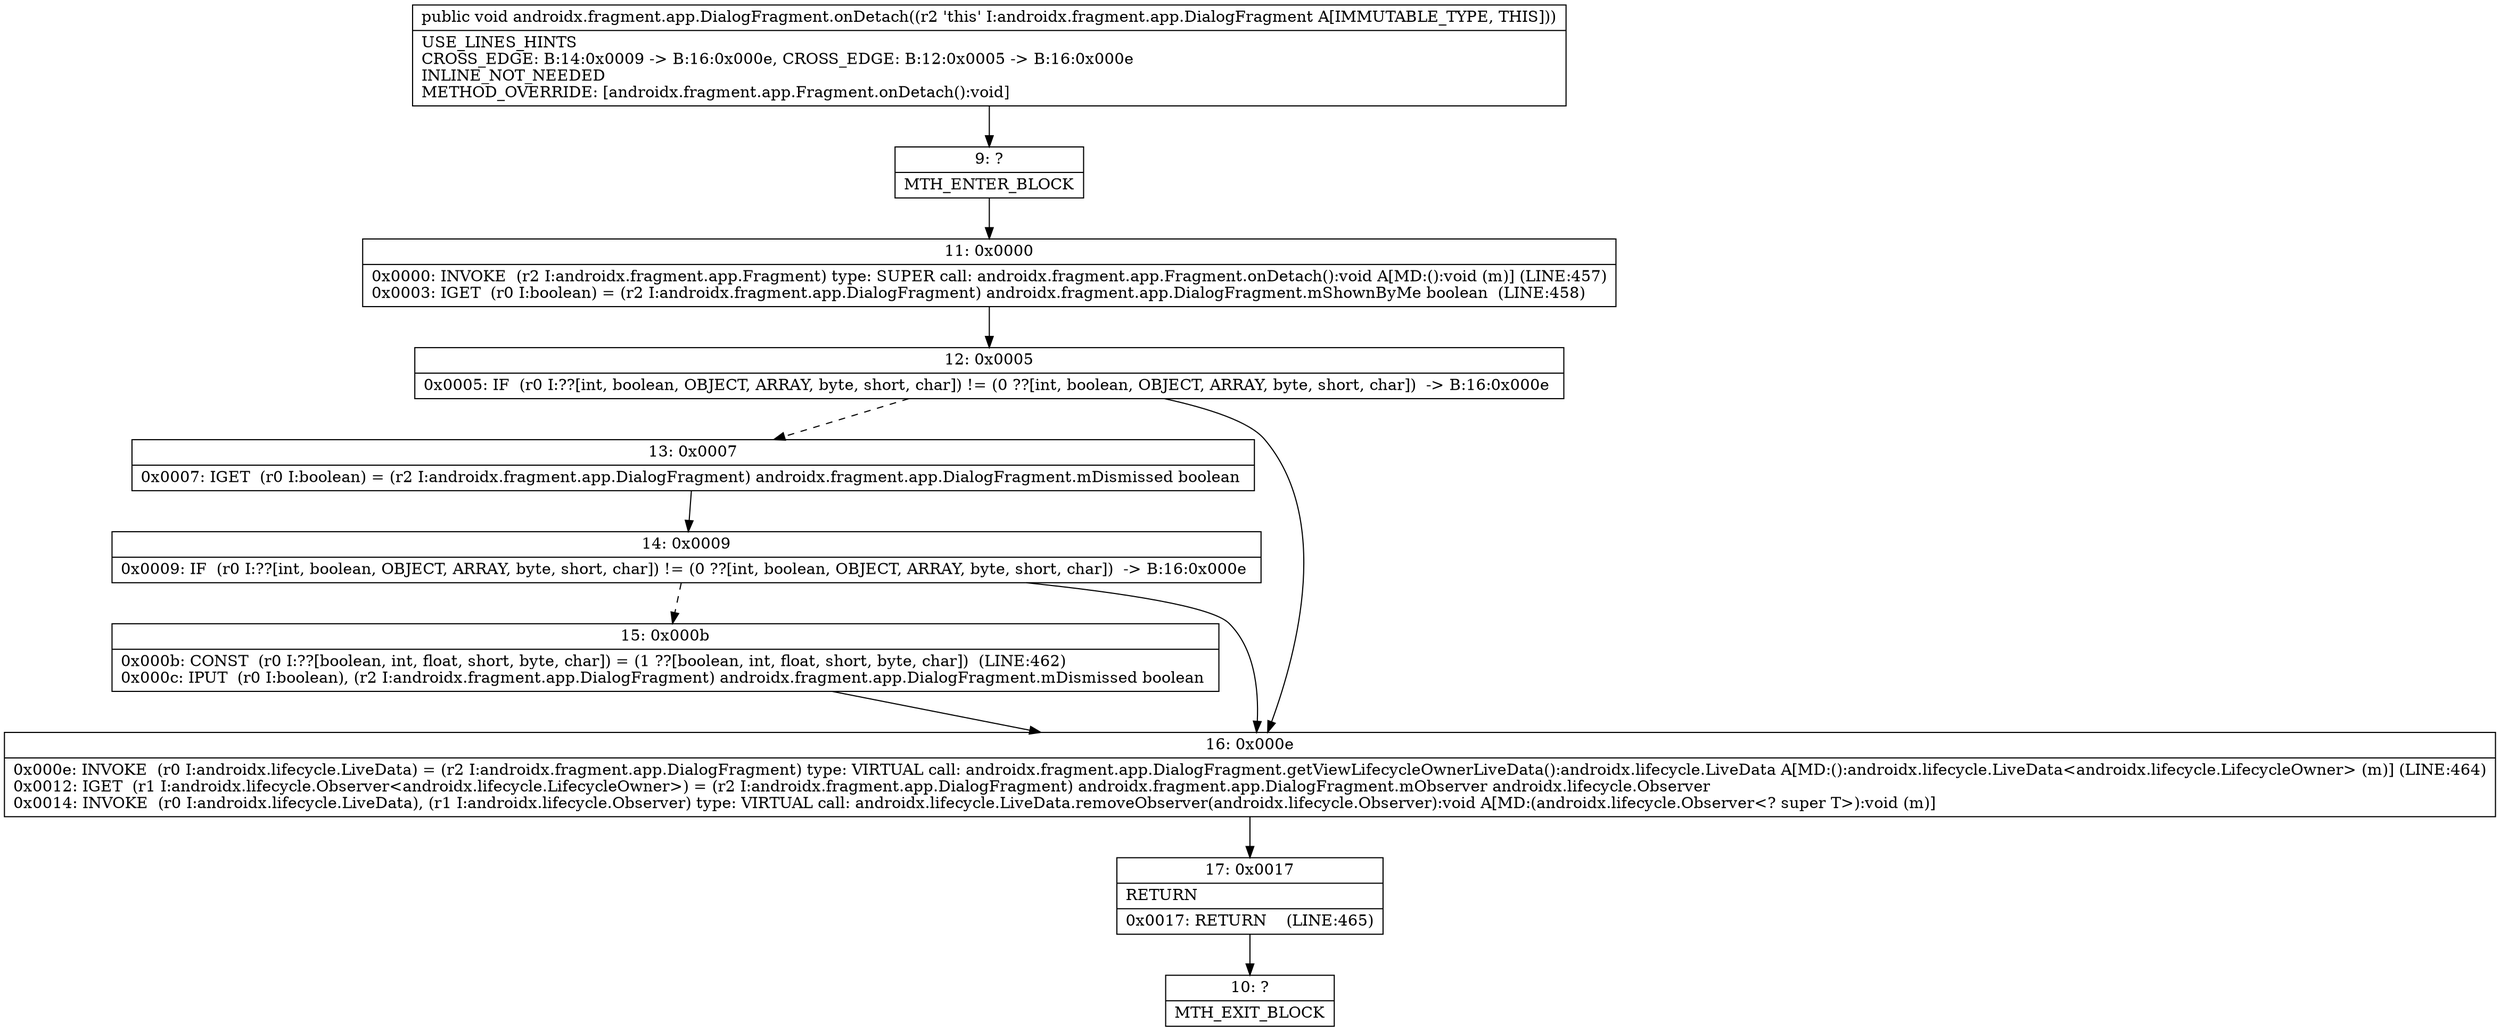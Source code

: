 digraph "CFG forandroidx.fragment.app.DialogFragment.onDetach()V" {
Node_9 [shape=record,label="{9\:\ ?|MTH_ENTER_BLOCK\l}"];
Node_11 [shape=record,label="{11\:\ 0x0000|0x0000: INVOKE  (r2 I:androidx.fragment.app.Fragment) type: SUPER call: androidx.fragment.app.Fragment.onDetach():void A[MD:():void (m)] (LINE:457)\l0x0003: IGET  (r0 I:boolean) = (r2 I:androidx.fragment.app.DialogFragment) androidx.fragment.app.DialogFragment.mShownByMe boolean  (LINE:458)\l}"];
Node_12 [shape=record,label="{12\:\ 0x0005|0x0005: IF  (r0 I:??[int, boolean, OBJECT, ARRAY, byte, short, char]) != (0 ??[int, boolean, OBJECT, ARRAY, byte, short, char])  \-\> B:16:0x000e \l}"];
Node_13 [shape=record,label="{13\:\ 0x0007|0x0007: IGET  (r0 I:boolean) = (r2 I:androidx.fragment.app.DialogFragment) androidx.fragment.app.DialogFragment.mDismissed boolean \l}"];
Node_14 [shape=record,label="{14\:\ 0x0009|0x0009: IF  (r0 I:??[int, boolean, OBJECT, ARRAY, byte, short, char]) != (0 ??[int, boolean, OBJECT, ARRAY, byte, short, char])  \-\> B:16:0x000e \l}"];
Node_15 [shape=record,label="{15\:\ 0x000b|0x000b: CONST  (r0 I:??[boolean, int, float, short, byte, char]) = (1 ??[boolean, int, float, short, byte, char])  (LINE:462)\l0x000c: IPUT  (r0 I:boolean), (r2 I:androidx.fragment.app.DialogFragment) androidx.fragment.app.DialogFragment.mDismissed boolean \l}"];
Node_16 [shape=record,label="{16\:\ 0x000e|0x000e: INVOKE  (r0 I:androidx.lifecycle.LiveData) = (r2 I:androidx.fragment.app.DialogFragment) type: VIRTUAL call: androidx.fragment.app.DialogFragment.getViewLifecycleOwnerLiveData():androidx.lifecycle.LiveData A[MD:():androidx.lifecycle.LiveData\<androidx.lifecycle.LifecycleOwner\> (m)] (LINE:464)\l0x0012: IGET  (r1 I:androidx.lifecycle.Observer\<androidx.lifecycle.LifecycleOwner\>) = (r2 I:androidx.fragment.app.DialogFragment) androidx.fragment.app.DialogFragment.mObserver androidx.lifecycle.Observer \l0x0014: INVOKE  (r0 I:androidx.lifecycle.LiveData), (r1 I:androidx.lifecycle.Observer) type: VIRTUAL call: androidx.lifecycle.LiveData.removeObserver(androidx.lifecycle.Observer):void A[MD:(androidx.lifecycle.Observer\<? super T\>):void (m)]\l}"];
Node_17 [shape=record,label="{17\:\ 0x0017|RETURN\l|0x0017: RETURN    (LINE:465)\l}"];
Node_10 [shape=record,label="{10\:\ ?|MTH_EXIT_BLOCK\l}"];
MethodNode[shape=record,label="{public void androidx.fragment.app.DialogFragment.onDetach((r2 'this' I:androidx.fragment.app.DialogFragment A[IMMUTABLE_TYPE, THIS]))  | USE_LINES_HINTS\lCROSS_EDGE: B:14:0x0009 \-\> B:16:0x000e, CROSS_EDGE: B:12:0x0005 \-\> B:16:0x000e\lINLINE_NOT_NEEDED\lMETHOD_OVERRIDE: [androidx.fragment.app.Fragment.onDetach():void]\l}"];
MethodNode -> Node_9;Node_9 -> Node_11;
Node_11 -> Node_12;
Node_12 -> Node_13[style=dashed];
Node_12 -> Node_16;
Node_13 -> Node_14;
Node_14 -> Node_15[style=dashed];
Node_14 -> Node_16;
Node_15 -> Node_16;
Node_16 -> Node_17;
Node_17 -> Node_10;
}

